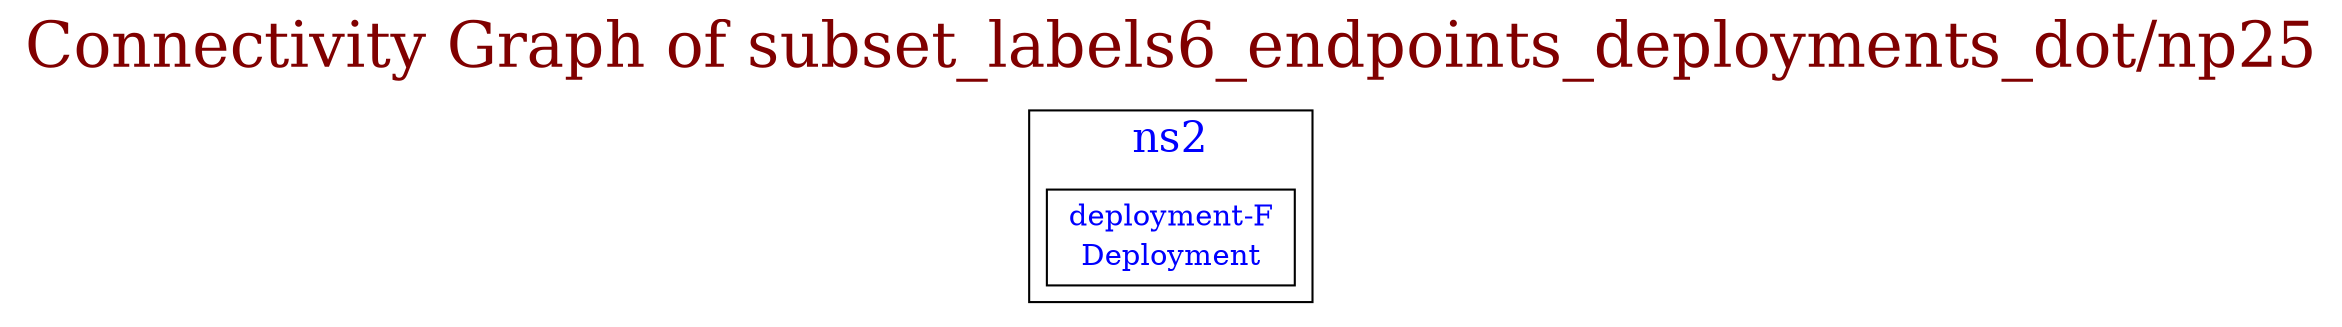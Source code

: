 // The Connectivity Graph of subset_labels6_endpoints_deployments_dot/np25
digraph {
	label="Connectivity Graph of subset_labels6_endpoints_deployments_dot/np25"	labelloc = "t"
	fontsize=30
	fontcolor=webmaroon
subgraph cluster_ns2_namespace{
	label="ns2"
	fontsize=20
	fontcolor=blue
	"ns2/deployment-F(Deployment)" [label=<<table border="0" cellspacing="0"><tr><td>deployment-F</td></tr><tr><td>Deployment</td></tr></table>> shape=box fontcolor=blue]
}
}
